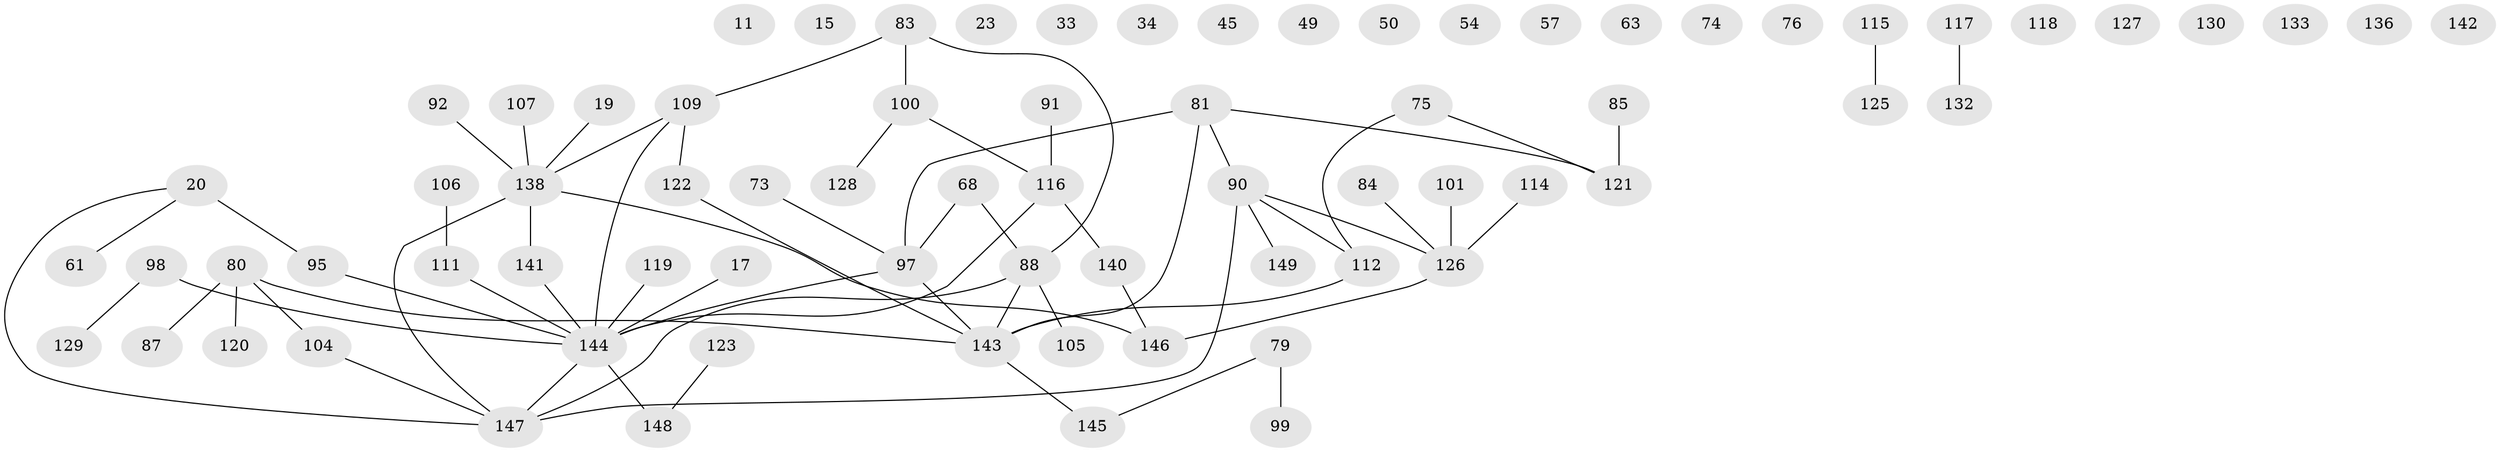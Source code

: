 // original degree distribution, {2: 0.28859060402684567, 5: 0.03355704697986577, 4: 0.11409395973154363, 3: 0.18791946308724833, 1: 0.2483221476510067, 0: 0.12080536912751678, 6: 0.006711409395973154}
// Generated by graph-tools (version 1.1) at 2025/39/03/09/25 04:39:49]
// undirected, 74 vertices, 67 edges
graph export_dot {
graph [start="1"]
  node [color=gray90,style=filled];
  11;
  15;
  17;
  19;
  20;
  23;
  33;
  34;
  45;
  49;
  50 [super="+13"];
  54;
  57;
  61;
  63;
  68;
  73;
  74;
  75;
  76;
  79;
  80 [super="+7+67"];
  81 [super="+60"];
  83 [super="+47"];
  84;
  85;
  87;
  88 [super="+25+37+66+71"];
  90 [super="+69"];
  91;
  92;
  95 [super="+42"];
  97;
  98 [super="+52+53"];
  99;
  100;
  101;
  104 [super="+56"];
  105;
  106;
  107;
  109 [super="+96"];
  111 [super="+102"];
  112 [super="+94"];
  114;
  115;
  116 [super="+41+2+93"];
  117;
  118;
  119;
  120;
  121 [super="+27+12+28"];
  122;
  123;
  125;
  126 [super="+9+72+108"];
  127;
  128;
  129;
  130;
  132 [super="+21"];
  133;
  136;
  138 [super="+32+64+59+124+103"];
  140 [super="+135"];
  141;
  142;
  143 [super="+43+78+134"];
  144 [super="+131+137+86"];
  145;
  146 [super="+110+139"];
  147 [super="+113"];
  148;
  149;
  17 -- 144;
  19 -- 138;
  20 -- 61;
  20 -- 95 [weight=2];
  20 -- 147;
  68 -- 97;
  68 -- 88;
  73 -- 97;
  75 -- 112;
  75 -- 121;
  79 -- 99;
  79 -- 145;
  80 -- 104;
  80 -- 120;
  80 -- 87;
  80 -- 143;
  81 -- 90 [weight=2];
  81 -- 97 [weight=2];
  81 -- 121;
  81 -- 143;
  83 -- 109 [weight=2];
  83 -- 100;
  83 -- 88 [weight=2];
  84 -- 126;
  85 -- 121;
  88 -- 105;
  88 -- 143 [weight=2];
  88 -- 147;
  90 -- 112;
  90 -- 147 [weight=2];
  90 -- 149;
  90 -- 126;
  91 -- 116;
  92 -- 138;
  95 -- 144;
  97 -- 143;
  97 -- 144;
  98 -- 129;
  98 -- 144;
  100 -- 128;
  100 -- 116;
  101 -- 126;
  104 -- 147;
  106 -- 111;
  107 -- 138;
  109 -- 138;
  109 -- 122;
  109 -- 144;
  111 -- 144;
  112 -- 143 [weight=2];
  114 -- 126;
  115 -- 125;
  116 -- 140 [weight=2];
  116 -- 144 [weight=2];
  117 -- 132;
  119 -- 144;
  122 -- 143;
  123 -- 148;
  126 -- 146;
  138 -- 147 [weight=2];
  138 -- 141;
  138 -- 146;
  140 -- 146;
  141 -- 144;
  143 -- 145;
  144 -- 148;
  144 -- 147;
}
